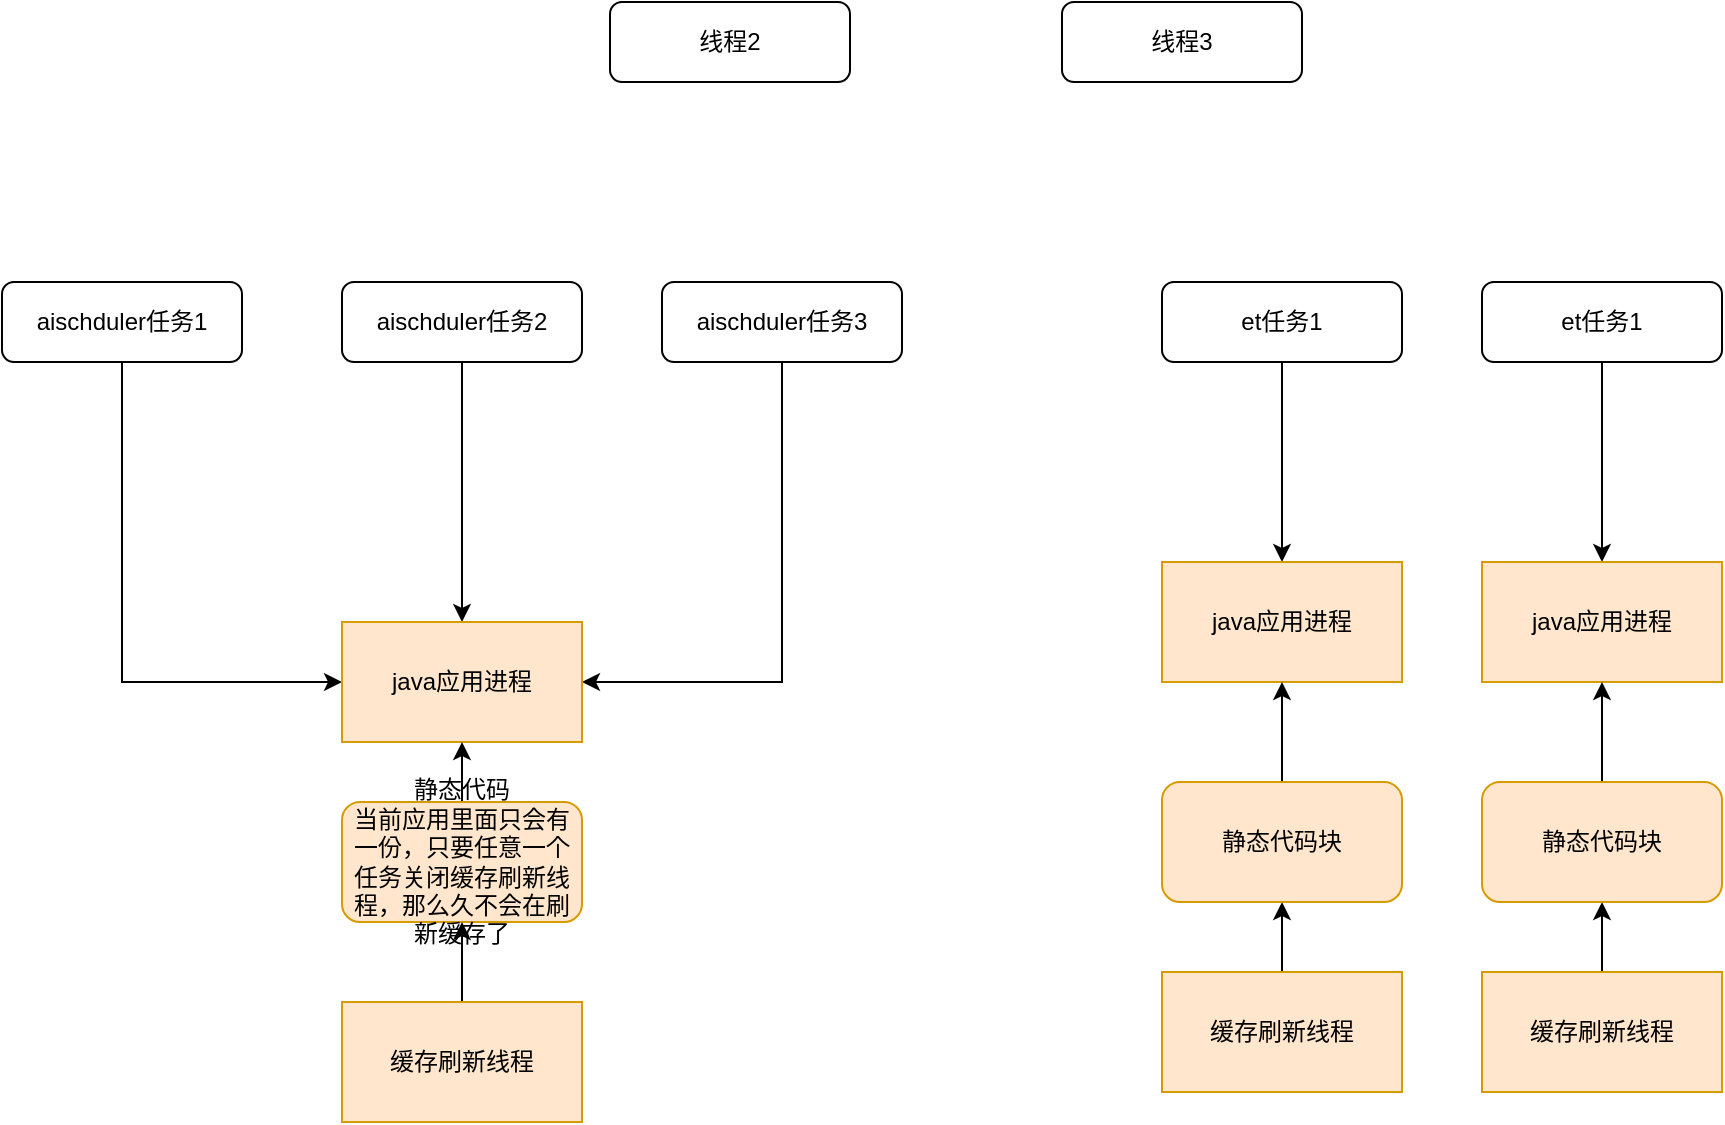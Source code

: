 <mxfile version="22.1.11" type="github">
  <diagram id="C5RBs43oDa-KdzZeNtuy" name="Page-1">
    <mxGraphModel dx="1851" dy="605" grid="1" gridSize="10" guides="1" tooltips="1" connect="1" arrows="1" fold="1" page="1" pageScale="1" pageWidth="827" pageHeight="1169" math="0" shadow="0">
      <root>
        <mxCell id="WIyWlLk6GJQsqaUBKTNV-0" />
        <mxCell id="WIyWlLk6GJQsqaUBKTNV-1" parent="WIyWlLk6GJQsqaUBKTNV-0" />
        <mxCell id="02b0DI_633Z7Wo2SVN0X-6" style="edgeStyle=orthogonalEdgeStyle;rounded=0;orthogonalLoop=1;jettySize=auto;html=1;entryX=0;entryY=0.5;entryDx=0;entryDy=0;" edge="1" parent="WIyWlLk6GJQsqaUBKTNV-1" source="WIyWlLk6GJQsqaUBKTNV-3" target="02b0DI_633Z7Wo2SVN0X-5">
          <mxGeometry relative="1" as="geometry">
            <Array as="points">
              <mxPoint x="50" y="440" />
            </Array>
          </mxGeometry>
        </mxCell>
        <mxCell id="WIyWlLk6GJQsqaUBKTNV-3" value="aischduler任务1" style="rounded=1;whiteSpace=wrap;html=1;fontSize=12;glass=0;strokeWidth=1;shadow=0;" parent="WIyWlLk6GJQsqaUBKTNV-1" vertex="1">
          <mxGeometry x="-10" y="240" width="120" height="40" as="geometry" />
        </mxCell>
        <mxCell id="j8d3ncgpAfrZO2e88Lk0-1" value="线程2" style="rounded=1;whiteSpace=wrap;html=1;fontSize=12;glass=0;strokeWidth=1;shadow=0;" parent="WIyWlLk6GJQsqaUBKTNV-1" vertex="1">
          <mxGeometry x="294" y="100" width="120" height="40" as="geometry" />
        </mxCell>
        <mxCell id="j8d3ncgpAfrZO2e88Lk0-2" value="线程3" style="rounded=1;whiteSpace=wrap;html=1;fontSize=12;glass=0;strokeWidth=1;shadow=0;" parent="WIyWlLk6GJQsqaUBKTNV-1" vertex="1">
          <mxGeometry x="520" y="100" width="120" height="40" as="geometry" />
        </mxCell>
        <mxCell id="02b0DI_633Z7Wo2SVN0X-7" style="edgeStyle=orthogonalEdgeStyle;rounded=0;orthogonalLoop=1;jettySize=auto;html=1;" edge="1" parent="WIyWlLk6GJQsqaUBKTNV-1" source="02b0DI_633Z7Wo2SVN0X-0" target="02b0DI_633Z7Wo2SVN0X-5">
          <mxGeometry relative="1" as="geometry" />
        </mxCell>
        <mxCell id="02b0DI_633Z7Wo2SVN0X-0" value="aischduler任务2" style="rounded=1;whiteSpace=wrap;html=1;fontSize=12;glass=0;strokeWidth=1;shadow=0;" vertex="1" parent="WIyWlLk6GJQsqaUBKTNV-1">
          <mxGeometry x="160" y="240" width="120" height="40" as="geometry" />
        </mxCell>
        <mxCell id="02b0DI_633Z7Wo2SVN0X-8" style="edgeStyle=orthogonalEdgeStyle;rounded=0;orthogonalLoop=1;jettySize=auto;html=1;entryX=1;entryY=0.5;entryDx=0;entryDy=0;" edge="1" parent="WIyWlLk6GJQsqaUBKTNV-1" source="02b0DI_633Z7Wo2SVN0X-1" target="02b0DI_633Z7Wo2SVN0X-5">
          <mxGeometry relative="1" as="geometry">
            <Array as="points">
              <mxPoint x="380" y="440" />
            </Array>
          </mxGeometry>
        </mxCell>
        <mxCell id="02b0DI_633Z7Wo2SVN0X-1" value="aischduler任务3" style="rounded=1;whiteSpace=wrap;html=1;fontSize=12;glass=0;strokeWidth=1;shadow=0;" vertex="1" parent="WIyWlLk6GJQsqaUBKTNV-1">
          <mxGeometry x="320" y="240" width="120" height="40" as="geometry" />
        </mxCell>
        <mxCell id="02b0DI_633Z7Wo2SVN0X-5" value="java应用进程" style="rounded=0;whiteSpace=wrap;html=1;fillColor=#ffe6cc;strokeColor=#d79b00;" vertex="1" parent="WIyWlLk6GJQsqaUBKTNV-1">
          <mxGeometry x="160" y="410" width="120" height="60" as="geometry" />
        </mxCell>
        <mxCell id="02b0DI_633Z7Wo2SVN0X-12" value="" style="edgeStyle=orthogonalEdgeStyle;rounded=0;orthogonalLoop=1;jettySize=auto;html=1;" edge="1" parent="WIyWlLk6GJQsqaUBKTNV-1" source="02b0DI_633Z7Wo2SVN0X-9" target="02b0DI_633Z7Wo2SVN0X-5">
          <mxGeometry relative="1" as="geometry" />
        </mxCell>
        <mxCell id="02b0DI_633Z7Wo2SVN0X-9" value="静态代码&lt;br&gt;当前应用里面只会有一份，只要任意一个任务关闭缓存刷新线程，那么久不会在刷新缓存了" style="rounded=1;whiteSpace=wrap;html=1;fillColor=#ffe6cc;strokeColor=#d79b00;" vertex="1" parent="WIyWlLk6GJQsqaUBKTNV-1">
          <mxGeometry x="160" y="500" width="120" height="60" as="geometry" />
        </mxCell>
        <mxCell id="02b0DI_633Z7Wo2SVN0X-11" value="" style="edgeStyle=orthogonalEdgeStyle;rounded=0;orthogonalLoop=1;jettySize=auto;html=1;" edge="1" parent="WIyWlLk6GJQsqaUBKTNV-1" source="02b0DI_633Z7Wo2SVN0X-10" target="02b0DI_633Z7Wo2SVN0X-9">
          <mxGeometry relative="1" as="geometry" />
        </mxCell>
        <mxCell id="02b0DI_633Z7Wo2SVN0X-10" value="缓存刷新线程" style="rounded=0;whiteSpace=wrap;html=1;fillColor=#ffe6cc;strokeColor=#d79b00;" vertex="1" parent="WIyWlLk6GJQsqaUBKTNV-1">
          <mxGeometry x="160" y="600" width="120" height="60" as="geometry" />
        </mxCell>
        <mxCell id="02b0DI_633Z7Wo2SVN0X-20" style="edgeStyle=orthogonalEdgeStyle;rounded=0;orthogonalLoop=1;jettySize=auto;html=1;entryX=0.5;entryY=0;entryDx=0;entryDy=0;" edge="1" parent="WIyWlLk6GJQsqaUBKTNV-1" source="02b0DI_633Z7Wo2SVN0X-13" target="02b0DI_633Z7Wo2SVN0X-16">
          <mxGeometry relative="1" as="geometry" />
        </mxCell>
        <mxCell id="02b0DI_633Z7Wo2SVN0X-13" value="et任务1" style="rounded=1;whiteSpace=wrap;html=1;fontSize=12;glass=0;strokeWidth=1;shadow=0;" vertex="1" parent="WIyWlLk6GJQsqaUBKTNV-1">
          <mxGeometry x="570" y="240" width="120" height="40" as="geometry" />
        </mxCell>
        <mxCell id="02b0DI_633Z7Wo2SVN0X-16" value="java应用进程" style="rounded=0;whiteSpace=wrap;html=1;fillColor=#ffe6cc;strokeColor=#d79b00;" vertex="1" parent="WIyWlLk6GJQsqaUBKTNV-1">
          <mxGeometry x="570" y="380" width="120" height="60" as="geometry" />
        </mxCell>
        <mxCell id="02b0DI_633Z7Wo2SVN0X-22" value="" style="edgeStyle=orthogonalEdgeStyle;rounded=0;orthogonalLoop=1;jettySize=auto;html=1;" edge="1" parent="WIyWlLk6GJQsqaUBKTNV-1" source="02b0DI_633Z7Wo2SVN0X-18" target="02b0DI_633Z7Wo2SVN0X-19">
          <mxGeometry relative="1" as="geometry" />
        </mxCell>
        <mxCell id="02b0DI_633Z7Wo2SVN0X-18" value="缓存刷新线程" style="rounded=0;whiteSpace=wrap;html=1;fillColor=#ffe6cc;strokeColor=#d79b00;" vertex="1" parent="WIyWlLk6GJQsqaUBKTNV-1">
          <mxGeometry x="570" y="585" width="120" height="60" as="geometry" />
        </mxCell>
        <mxCell id="02b0DI_633Z7Wo2SVN0X-21" value="" style="edgeStyle=orthogonalEdgeStyle;rounded=0;orthogonalLoop=1;jettySize=auto;html=1;" edge="1" parent="WIyWlLk6GJQsqaUBKTNV-1" source="02b0DI_633Z7Wo2SVN0X-19" target="02b0DI_633Z7Wo2SVN0X-16">
          <mxGeometry relative="1" as="geometry" />
        </mxCell>
        <mxCell id="02b0DI_633Z7Wo2SVN0X-19" value="静态代码块" style="rounded=1;whiteSpace=wrap;html=1;fillColor=#ffe6cc;strokeColor=#d79b00;" vertex="1" parent="WIyWlLk6GJQsqaUBKTNV-1">
          <mxGeometry x="570" y="490" width="120" height="60" as="geometry" />
        </mxCell>
        <mxCell id="02b0DI_633Z7Wo2SVN0X-23" style="edgeStyle=orthogonalEdgeStyle;rounded=0;orthogonalLoop=1;jettySize=auto;html=1;entryX=0.5;entryY=0;entryDx=0;entryDy=0;" edge="1" parent="WIyWlLk6GJQsqaUBKTNV-1" source="02b0DI_633Z7Wo2SVN0X-24" target="02b0DI_633Z7Wo2SVN0X-25">
          <mxGeometry relative="1" as="geometry" />
        </mxCell>
        <mxCell id="02b0DI_633Z7Wo2SVN0X-24" value="et任务1" style="rounded=1;whiteSpace=wrap;html=1;fontSize=12;glass=0;strokeWidth=1;shadow=0;" vertex="1" parent="WIyWlLk6GJQsqaUBKTNV-1">
          <mxGeometry x="730" y="240" width="120" height="40" as="geometry" />
        </mxCell>
        <mxCell id="02b0DI_633Z7Wo2SVN0X-25" value="java应用进程" style="rounded=0;whiteSpace=wrap;html=1;fillColor=#ffe6cc;strokeColor=#d79b00;" vertex="1" parent="WIyWlLk6GJQsqaUBKTNV-1">
          <mxGeometry x="730" y="380" width="120" height="60" as="geometry" />
        </mxCell>
        <mxCell id="02b0DI_633Z7Wo2SVN0X-26" value="" style="edgeStyle=orthogonalEdgeStyle;rounded=0;orthogonalLoop=1;jettySize=auto;html=1;" edge="1" parent="WIyWlLk6GJQsqaUBKTNV-1" source="02b0DI_633Z7Wo2SVN0X-27" target="02b0DI_633Z7Wo2SVN0X-29">
          <mxGeometry relative="1" as="geometry" />
        </mxCell>
        <mxCell id="02b0DI_633Z7Wo2SVN0X-27" value="缓存刷新线程" style="rounded=0;whiteSpace=wrap;html=1;fillColor=#ffe6cc;strokeColor=#d79b00;" vertex="1" parent="WIyWlLk6GJQsqaUBKTNV-1">
          <mxGeometry x="730" y="585" width="120" height="60" as="geometry" />
        </mxCell>
        <mxCell id="02b0DI_633Z7Wo2SVN0X-28" value="" style="edgeStyle=orthogonalEdgeStyle;rounded=0;orthogonalLoop=1;jettySize=auto;html=1;" edge="1" parent="WIyWlLk6GJQsqaUBKTNV-1" source="02b0DI_633Z7Wo2SVN0X-29" target="02b0DI_633Z7Wo2SVN0X-25">
          <mxGeometry relative="1" as="geometry" />
        </mxCell>
        <mxCell id="02b0DI_633Z7Wo2SVN0X-29" value="静态代码块" style="rounded=1;whiteSpace=wrap;html=1;fillColor=#ffe6cc;strokeColor=#d79b00;" vertex="1" parent="WIyWlLk6GJQsqaUBKTNV-1">
          <mxGeometry x="730" y="490" width="120" height="60" as="geometry" />
        </mxCell>
      </root>
    </mxGraphModel>
  </diagram>
</mxfile>
